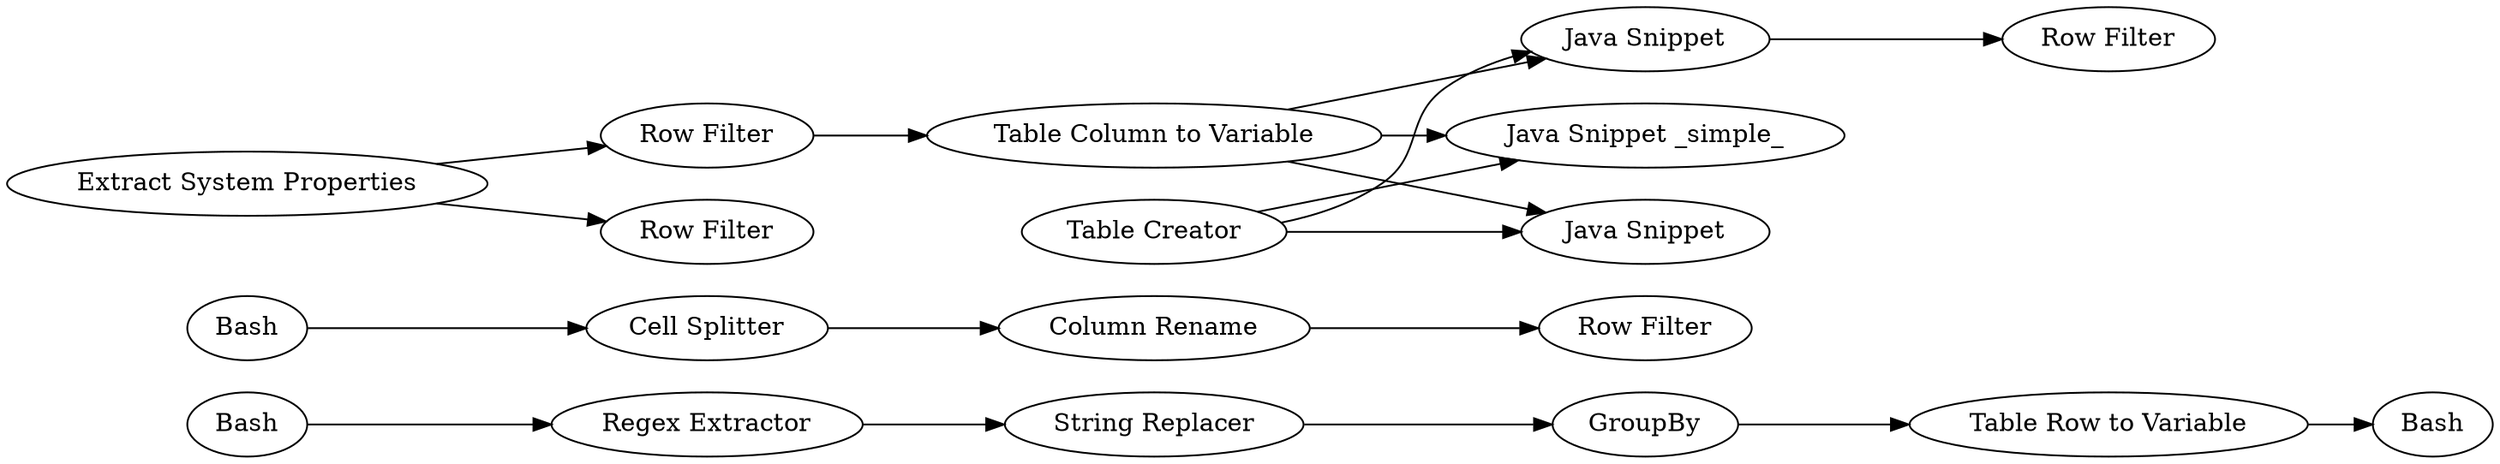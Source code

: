 digraph {
	830 -> 831
	835 -> 836
	824 -> 825
	821 -> 846
	820 -> 839
	836 -> 837
	831 -> 833
	847 -> 820
	825 -> 848
	832 -> 806
	847 -> 849
	833 -> 832
	837 -> 838
	821 -> 824
	825 -> 820
	847 -> 848
	829 -> 830
	825 -> 849
	846 [label="Row Filter"]
	820 [label="Java Snippet"]
	847 [label="Table Creator"]
	835 [label=Bash]
	836 [label="Cell Splitter"]
	849 [label="Java Snippet"]
	829 [label=Bash]
	832 [label="Table Row to Variable"]
	848 [label="Java Snippet _simple_"]
	824 [label="Row Filter"]
	831 [label="String Replacer"]
	821 [label="Extract System Properties"]
	830 [label="Regex Extractor"]
	838 [label="Row Filter"]
	837 [label="Column Rename"]
	833 [label=GroupBy]
	839 [label="Row Filter"]
	806 [label=Bash]
	825 [label="Table Column to Variable"]
	rankdir=LR
}
